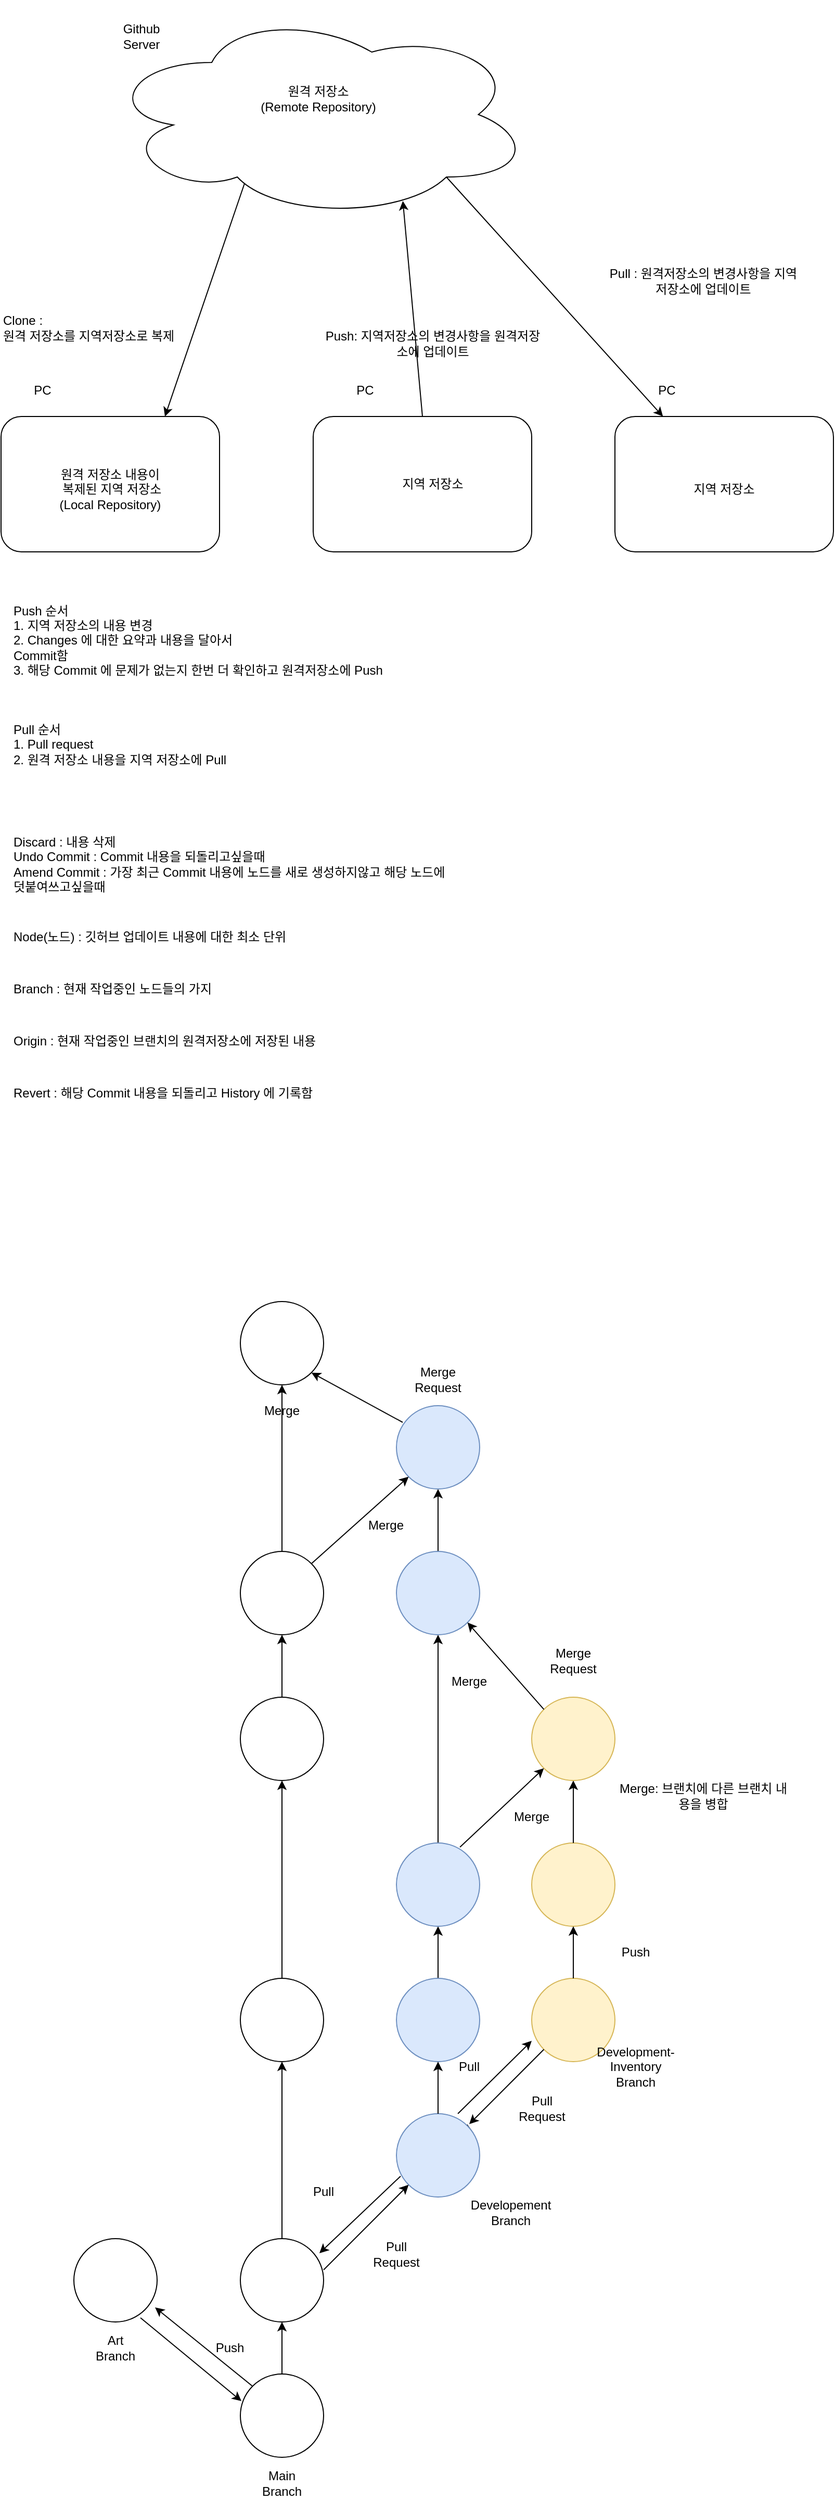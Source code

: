 <mxfile version="19.0.3" type="device"><diagram id="27vSs-FO_io-mtYhmHCQ" name="Page-1"><mxGraphModel dx="1422" dy="794" grid="1" gridSize="10" guides="1" tooltips="1" connect="1" arrows="1" fold="1" page="1" pageScale="1" pageWidth="827" pageHeight="1169" math="0" shadow="0"><root><mxCell id="0"/><mxCell id="1" parent="0"/><mxCell id="KMo_3rXY2mGN8BoRzEzQ-2" value="" style="ellipse;shape=cloud;whiteSpace=wrap;html=1;" vertex="1" parent="1"><mxGeometry x="120" y="30" width="410" height="200" as="geometry"/></mxCell><mxCell id="KMo_3rXY2mGN8BoRzEzQ-3" value="" style="rounded=1;whiteSpace=wrap;html=1;" vertex="1" parent="1"><mxGeometry x="20" y="420" width="210" height="130" as="geometry"/></mxCell><mxCell id="KMo_3rXY2mGN8BoRzEzQ-4" value="원격 저장소&lt;br&gt;(Remote Repository)" style="text;html=1;strokeColor=none;fillColor=none;align=center;verticalAlign=middle;whiteSpace=wrap;rounded=0;" vertex="1" parent="1"><mxGeometry x="240" y="100" width="170" height="30" as="geometry"/></mxCell><mxCell id="KMo_3rXY2mGN8BoRzEzQ-5" value="Github&lt;br&gt;Server" style="text;html=1;strokeColor=none;fillColor=none;align=center;verticalAlign=middle;whiteSpace=wrap;rounded=0;" vertex="1" parent="1"><mxGeometry x="100" y="20" width="110" height="70" as="geometry"/></mxCell><mxCell id="KMo_3rXY2mGN8BoRzEzQ-7" value="" style="rounded=1;whiteSpace=wrap;html=1;" vertex="1" parent="1"><mxGeometry x="320" y="420" width="210" height="130" as="geometry"/></mxCell><mxCell id="KMo_3rXY2mGN8BoRzEzQ-9" value="Clone :&lt;br&gt;원격 저장소를 지역저장소로 복제" style="text;html=1;strokeColor=none;fillColor=none;align=left;verticalAlign=middle;whiteSpace=wrap;rounded=0;" vertex="1" parent="1"><mxGeometry x="20" y="300" width="230" height="70" as="geometry"/></mxCell><mxCell id="KMo_3rXY2mGN8BoRzEzQ-10" value="PC" style="text;html=1;strokeColor=none;fillColor=none;align=center;verticalAlign=middle;whiteSpace=wrap;rounded=0;" vertex="1" parent="1"><mxGeometry x="30" y="380" width="60" height="30" as="geometry"/></mxCell><mxCell id="KMo_3rXY2mGN8BoRzEzQ-13" value="" style="endArrow=classic;html=1;rounded=0;exitX=0.327;exitY=0.83;exitDx=0;exitDy=0;exitPerimeter=0;entryX=0.75;entryY=0;entryDx=0;entryDy=0;" edge="1" parent="1" source="KMo_3rXY2mGN8BoRzEzQ-2" target="KMo_3rXY2mGN8BoRzEzQ-3"><mxGeometry width="50" height="50" relative="1" as="geometry"><mxPoint x="390" y="380" as="sourcePoint"/><mxPoint x="440" y="330" as="targetPoint"/></mxGeometry></mxCell><mxCell id="KMo_3rXY2mGN8BoRzEzQ-14" value="원격 저장소 내용이&lt;br&gt;&amp;nbsp;복제된 지역 저장소&lt;br&gt;(Local Repository)" style="text;html=1;strokeColor=none;fillColor=none;align=center;verticalAlign=middle;whiteSpace=wrap;rounded=0;" vertex="1" parent="1"><mxGeometry x="45" y="445" width="160" height="90" as="geometry"/></mxCell><mxCell id="KMo_3rXY2mGN8BoRzEzQ-16" value="PC" style="text;html=1;strokeColor=none;fillColor=none;align=center;verticalAlign=middle;whiteSpace=wrap;rounded=0;" vertex="1" parent="1"><mxGeometry x="340" y="380" width="60" height="30" as="geometry"/></mxCell><mxCell id="KMo_3rXY2mGN8BoRzEzQ-17" value="" style="rounded=1;whiteSpace=wrap;html=1;" vertex="1" parent="1"><mxGeometry x="610" y="420" width="210" height="130" as="geometry"/></mxCell><mxCell id="KMo_3rXY2mGN8BoRzEzQ-18" value="PC" style="text;html=1;strokeColor=none;fillColor=none;align=center;verticalAlign=middle;whiteSpace=wrap;rounded=0;" vertex="1" parent="1"><mxGeometry x="630" y="380" width="60" height="30" as="geometry"/></mxCell><mxCell id="KMo_3rXY2mGN8BoRzEzQ-19" value="Push: 지역저장소의 변경사항을 원격저장소에 업데이트" style="text;html=1;strokeColor=none;fillColor=none;align=center;verticalAlign=middle;whiteSpace=wrap;rounded=0;" vertex="1" parent="1"><mxGeometry x="330" y="310" width="210" height="80" as="geometry"/></mxCell><mxCell id="KMo_3rXY2mGN8BoRzEzQ-20" value="Pull : 원격저장소의 변경사항을 지역저장소에 업데이트" style="text;html=1;strokeColor=none;fillColor=none;align=center;verticalAlign=middle;whiteSpace=wrap;rounded=0;" vertex="1" parent="1"><mxGeometry x="600" y="250" width="190" height="80" as="geometry"/></mxCell><mxCell id="KMo_3rXY2mGN8BoRzEzQ-21" value="" style="endArrow=classic;html=1;rounded=0;exitX=0.5;exitY=0;exitDx=0;exitDy=0;entryX=0.698;entryY=0.915;entryDx=0;entryDy=0;entryPerimeter=0;" edge="1" parent="1" source="KMo_3rXY2mGN8BoRzEzQ-7" target="KMo_3rXY2mGN8BoRzEzQ-2"><mxGeometry width="50" height="50" relative="1" as="geometry"><mxPoint x="390" y="270" as="sourcePoint"/><mxPoint x="440" y="220" as="targetPoint"/></mxGeometry></mxCell><mxCell id="KMo_3rXY2mGN8BoRzEzQ-24" value="" style="endArrow=classic;html=1;rounded=0;exitX=0.8;exitY=0.8;exitDx=0;exitDy=0;exitPerimeter=0;" edge="1" parent="1" source="KMo_3rXY2mGN8BoRzEzQ-2" target="KMo_3rXY2mGN8BoRzEzQ-17"><mxGeometry width="50" height="50" relative="1" as="geometry"><mxPoint x="390" y="270" as="sourcePoint"/><mxPoint x="440" y="220" as="targetPoint"/></mxGeometry></mxCell><mxCell id="KMo_3rXY2mGN8BoRzEzQ-25" value="지역 저장소" style="text;html=1;strokeColor=none;fillColor=none;align=center;verticalAlign=middle;whiteSpace=wrap;rounded=0;" vertex="1" parent="1"><mxGeometry x="395" y="465" width="80" height="40" as="geometry"/></mxCell><mxCell id="KMo_3rXY2mGN8BoRzEzQ-26" value="지역 저장소" style="text;html=1;strokeColor=none;fillColor=none;align=center;verticalAlign=middle;whiteSpace=wrap;rounded=0;" vertex="1" parent="1"><mxGeometry x="675" y="470" width="80" height="40" as="geometry"/></mxCell><mxCell id="KMo_3rXY2mGN8BoRzEzQ-27" value="Push 순서&lt;br&gt;1. 지역 저장소의 내용 변경&lt;br&gt;2. Changes 에 대한 요약과 내용을 달아서&lt;br&gt;Commit함&lt;br&gt;3. 해당 Commit 에 문제가 없는지 한번 더 확인하고 원격저장소에 Push" style="text;html=1;strokeColor=none;fillColor=none;align=left;verticalAlign=middle;whiteSpace=wrap;rounded=0;" vertex="1" parent="1"><mxGeometry x="30" y="580" width="400" height="110" as="geometry"/></mxCell><mxCell id="KMo_3rXY2mGN8BoRzEzQ-28" value="Pull 순서&lt;br&gt;1. Pull request&amp;nbsp;&lt;br&gt;2. 원격 저장소 내용을 지역 저장소에 Pull&amp;nbsp;&lt;br&gt;" style="text;html=1;strokeColor=none;fillColor=none;align=left;verticalAlign=middle;whiteSpace=wrap;rounded=0;" vertex="1" parent="1"><mxGeometry x="30" y="700" width="400" height="70" as="geometry"/></mxCell><mxCell id="KMo_3rXY2mGN8BoRzEzQ-29" value="Discard : 내용 삭제&lt;br&gt;Undo Commit : Commit 내용을 되돌리고싶을때&lt;br&gt;Amend Commit : 가장 최근 Commit 내용에 노드를 새로 생성하지않고 해당 노드에&lt;br&gt;덧붙여쓰고싶을때" style="text;html=1;strokeColor=none;fillColor=none;align=left;verticalAlign=middle;whiteSpace=wrap;rounded=0;" vertex="1" parent="1"><mxGeometry x="30" y="810" width="480" height="80" as="geometry"/></mxCell><mxCell id="KMo_3rXY2mGN8BoRzEzQ-30" value="Branch : 현재 작업중인 노드들의 가지" style="text;html=1;strokeColor=none;fillColor=none;align=left;verticalAlign=middle;whiteSpace=wrap;rounded=0;" vertex="1" parent="1"><mxGeometry x="30" y="950" width="450" height="40" as="geometry"/></mxCell><mxCell id="KMo_3rXY2mGN8BoRzEzQ-31" value="Node(노드) : 깃허브 업데이트 내용에 대한 최소 단위" style="text;html=1;strokeColor=none;fillColor=none;align=left;verticalAlign=middle;whiteSpace=wrap;rounded=0;" vertex="1" parent="1"><mxGeometry x="30" y="900" width="450" height="40" as="geometry"/></mxCell><mxCell id="KMo_3rXY2mGN8BoRzEzQ-32" value="Origin : 현재 작업중인 브랜치의 원격저장소에 저장된 내용" style="text;html=1;strokeColor=none;fillColor=none;align=left;verticalAlign=middle;whiteSpace=wrap;rounded=0;" vertex="1" parent="1"><mxGeometry x="30" y="1000" width="450" height="40" as="geometry"/></mxCell><mxCell id="KMo_3rXY2mGN8BoRzEzQ-33" value="Revert : 해당 Commit 내용을 되돌리고 History 에 기록함" style="text;html=1;strokeColor=none;fillColor=none;align=left;verticalAlign=middle;whiteSpace=wrap;rounded=0;" vertex="1" parent="1"><mxGeometry x="30" y="1050" width="450" height="40" as="geometry"/></mxCell><mxCell id="KMo_3rXY2mGN8BoRzEzQ-37" style="edgeStyle=orthogonalEdgeStyle;rounded=0;orthogonalLoop=1;jettySize=auto;html=1;exitX=0.5;exitY=0;exitDx=0;exitDy=0;entryX=0.5;entryY=1;entryDx=0;entryDy=0;" edge="1" parent="1" source="KMo_3rXY2mGN8BoRzEzQ-34" target="KMo_3rXY2mGN8BoRzEzQ-36"><mxGeometry relative="1" as="geometry"/></mxCell><mxCell id="KMo_3rXY2mGN8BoRzEzQ-34" value="" style="ellipse;whiteSpace=wrap;html=1;aspect=fixed;" vertex="1" parent="1"><mxGeometry x="250" y="2300" width="80" height="80" as="geometry"/></mxCell><mxCell id="KMo_3rXY2mGN8BoRzEzQ-35" value="Main&lt;br&gt;Branch" style="text;html=1;strokeColor=none;fillColor=none;align=center;verticalAlign=middle;whiteSpace=wrap;rounded=0;" vertex="1" parent="1"><mxGeometry x="260" y="2390" width="60" height="30" as="geometry"/></mxCell><mxCell id="KMo_3rXY2mGN8BoRzEzQ-89" style="edgeStyle=orthogonalEdgeStyle;rounded=0;orthogonalLoop=1;jettySize=auto;html=1;exitX=0.5;exitY=0;exitDx=0;exitDy=0;entryX=0.5;entryY=1;entryDx=0;entryDy=0;" edge="1" parent="1" source="KMo_3rXY2mGN8BoRzEzQ-36" target="KMo_3rXY2mGN8BoRzEzQ-75"><mxGeometry relative="1" as="geometry"/></mxCell><mxCell id="KMo_3rXY2mGN8BoRzEzQ-36" value="" style="ellipse;whiteSpace=wrap;html=1;aspect=fixed;" vertex="1" parent="1"><mxGeometry x="250" y="2170" width="80" height="80" as="geometry"/></mxCell><mxCell id="KMo_3rXY2mGN8BoRzEzQ-38" value="Push" style="text;html=1;strokeColor=none;fillColor=none;align=center;verticalAlign=middle;whiteSpace=wrap;rounded=0;" vertex="1" parent="1"><mxGeometry x="210" y="2260" width="60" height="30" as="geometry"/></mxCell><mxCell id="KMo_3rXY2mGN8BoRzEzQ-51" style="edgeStyle=orthogonalEdgeStyle;rounded=0;orthogonalLoop=1;jettySize=auto;html=1;exitX=1;exitY=0;exitDx=0;exitDy=0;" edge="1" parent="1" source="KMo_3rXY2mGN8BoRzEzQ-39"><mxGeometry relative="1" as="geometry"><mxPoint x="468" y="2060" as="targetPoint"/></mxGeometry></mxCell><mxCell id="KMo_3rXY2mGN8BoRzEzQ-39" value="" style="ellipse;whiteSpace=wrap;html=1;aspect=fixed;fillColor=#dae8fc;strokeColor=#6c8ebf;" vertex="1" parent="1"><mxGeometry x="400" y="2050" width="80" height="80" as="geometry"/></mxCell><mxCell id="KMo_3rXY2mGN8BoRzEzQ-40" value="Developement&lt;br&gt;Branch" style="text;html=1;strokeColor=none;fillColor=none;align=center;verticalAlign=middle;whiteSpace=wrap;rounded=0;" vertex="1" parent="1"><mxGeometry x="480" y="2130" width="60" height="30" as="geometry"/></mxCell><mxCell id="KMo_3rXY2mGN8BoRzEzQ-41" value="" style="ellipse;whiteSpace=wrap;html=1;aspect=fixed;" vertex="1" parent="1"><mxGeometry x="90" y="2170" width="80" height="80" as="geometry"/></mxCell><mxCell id="KMo_3rXY2mGN8BoRzEzQ-42" value="Art&lt;br&gt;Branch" style="text;html=1;strokeColor=none;fillColor=none;align=center;verticalAlign=middle;whiteSpace=wrap;rounded=0;" vertex="1" parent="1"><mxGeometry x="100" y="2260" width="60" height="30" as="geometry"/></mxCell><mxCell id="KMo_3rXY2mGN8BoRzEzQ-43" value="" style="endArrow=classic;html=1;rounded=0;" edge="1" parent="1" target="KMo_3rXY2mGN8BoRzEzQ-39"><mxGeometry width="50" height="50" relative="1" as="geometry"><mxPoint x="330" y="2200" as="sourcePoint"/><mxPoint x="380" y="2150" as="targetPoint"/></mxGeometry></mxCell><mxCell id="KMo_3rXY2mGN8BoRzEzQ-44" value="" style="endArrow=classic;html=1;rounded=0;entryX=0.95;entryY=0.175;entryDx=0;entryDy=0;entryPerimeter=0;" edge="1" parent="1" target="KMo_3rXY2mGN8BoRzEzQ-36"><mxGeometry width="50" height="50" relative="1" as="geometry"><mxPoint x="404" y="2110" as="sourcePoint"/><mxPoint x="344" y="2170" as="targetPoint"/></mxGeometry></mxCell><mxCell id="KMo_3rXY2mGN8BoRzEzQ-45" value="Pull&lt;br&gt;Request" style="text;html=1;strokeColor=none;fillColor=none;align=center;verticalAlign=middle;whiteSpace=wrap;rounded=0;" vertex="1" parent="1"><mxGeometry x="370" y="2170" width="60" height="30" as="geometry"/></mxCell><mxCell id="KMo_3rXY2mGN8BoRzEzQ-46" value="Pull" style="text;html=1;strokeColor=none;fillColor=none;align=center;verticalAlign=middle;whiteSpace=wrap;rounded=0;" vertex="1" parent="1"><mxGeometry x="300" y="2110" width="60" height="30" as="geometry"/></mxCell><mxCell id="KMo_3rXY2mGN8BoRzEzQ-47" value="" style="endArrow=classic;html=1;rounded=0;exitX=0;exitY=0;exitDx=0;exitDy=0;entryX=0.975;entryY=0.825;entryDx=0;entryDy=0;entryPerimeter=0;" edge="1" parent="1" source="KMo_3rXY2mGN8BoRzEzQ-34" target="KMo_3rXY2mGN8BoRzEzQ-41"><mxGeometry width="50" height="50" relative="1" as="geometry"><mxPoint x="180" y="2270" as="sourcePoint"/><mxPoint x="230" y="2220" as="targetPoint"/></mxGeometry></mxCell><mxCell id="KMo_3rXY2mGN8BoRzEzQ-48" value="" style="endArrow=classic;html=1;rounded=0;exitX=0.8;exitY=0.95;exitDx=0;exitDy=0;exitPerimeter=0;entryX=0.013;entryY=0.325;entryDx=0;entryDy=0;entryPerimeter=0;" edge="1" parent="1" source="KMo_3rXY2mGN8BoRzEzQ-41" target="KMo_3rXY2mGN8BoRzEzQ-34"><mxGeometry width="50" height="50" relative="1" as="geometry"><mxPoint x="160" y="2330" as="sourcePoint"/><mxPoint x="210" y="2280" as="targetPoint"/></mxGeometry></mxCell><mxCell id="KMo_3rXY2mGN8BoRzEzQ-49" value="" style="ellipse;whiteSpace=wrap;html=1;aspect=fixed;fillColor=#fff2cc;strokeColor=#d6b656;" vertex="1" parent="1"><mxGeometry x="530" y="1920" width="80" height="80" as="geometry"/></mxCell><mxCell id="KMo_3rXY2mGN8BoRzEzQ-50" value="" style="endArrow=classic;html=1;rounded=0;exitX=0;exitY=1;exitDx=0;exitDy=0;" edge="1" parent="1" source="KMo_3rXY2mGN8BoRzEzQ-49"><mxGeometry width="50" height="50" relative="1" as="geometry"><mxPoint x="540" y="1990" as="sourcePoint"/><mxPoint x="470" y="2060" as="targetPoint"/></mxGeometry></mxCell><mxCell id="KMo_3rXY2mGN8BoRzEzQ-52" value="" style="endArrow=classic;html=1;rounded=0;exitX=0.738;exitY=0;exitDx=0;exitDy=0;exitPerimeter=0;entryX=0;entryY=0.75;entryDx=0;entryDy=0;entryPerimeter=0;" edge="1" parent="1" source="KMo_3rXY2mGN8BoRzEzQ-39" target="KMo_3rXY2mGN8BoRzEzQ-49"><mxGeometry width="50" height="50" relative="1" as="geometry"><mxPoint x="470" y="2040" as="sourcePoint"/><mxPoint x="520" y="1990" as="targetPoint"/></mxGeometry></mxCell><mxCell id="KMo_3rXY2mGN8BoRzEzQ-53" value="" style="ellipse;whiteSpace=wrap;html=1;aspect=fixed;fillColor=#fff2cc;strokeColor=#d6b656;" vertex="1" parent="1"><mxGeometry x="530" y="1790" width="80" height="80" as="geometry"/></mxCell><mxCell id="KMo_3rXY2mGN8BoRzEzQ-54" value="Pull" style="text;html=1;strokeColor=none;fillColor=none;align=center;verticalAlign=middle;whiteSpace=wrap;rounded=0;" vertex="1" parent="1"><mxGeometry x="440" y="1990" width="60" height="30" as="geometry"/></mxCell><mxCell id="KMo_3rXY2mGN8BoRzEzQ-55" value="Pull&lt;br&gt;Request" style="text;html=1;strokeColor=none;fillColor=none;align=center;verticalAlign=middle;whiteSpace=wrap;rounded=0;" vertex="1" parent="1"><mxGeometry x="510" y="2030" width="60" height="30" as="geometry"/></mxCell><mxCell id="KMo_3rXY2mGN8BoRzEzQ-56" value="Development-&lt;br&gt;Inventory&lt;br&gt;Branch" style="text;html=1;strokeColor=none;fillColor=none;align=center;verticalAlign=middle;whiteSpace=wrap;rounded=0;" vertex="1" parent="1"><mxGeometry x="600" y="1990" width="60" height="30" as="geometry"/></mxCell><mxCell id="KMo_3rXY2mGN8BoRzEzQ-57" value="" style="endArrow=classic;html=1;rounded=0;exitX=0.5;exitY=0;exitDx=0;exitDy=0;entryX=0.5;entryY=1;entryDx=0;entryDy=0;" edge="1" parent="1" source="KMo_3rXY2mGN8BoRzEzQ-49" target="KMo_3rXY2mGN8BoRzEzQ-53"><mxGeometry width="50" height="50" relative="1" as="geometry"><mxPoint x="340" y="2020" as="sourcePoint"/><mxPoint x="390" y="1970" as="targetPoint"/></mxGeometry></mxCell><mxCell id="KMo_3rXY2mGN8BoRzEzQ-58" value="Push" style="text;html=1;strokeColor=none;fillColor=none;align=center;verticalAlign=middle;whiteSpace=wrap;rounded=0;" vertex="1" parent="1"><mxGeometry x="600" y="1880" width="60" height="30" as="geometry"/></mxCell><mxCell id="KMo_3rXY2mGN8BoRzEzQ-64" style="edgeStyle=orthogonalEdgeStyle;rounded=0;orthogonalLoop=1;jettySize=auto;html=1;exitX=0.5;exitY=0;exitDx=0;exitDy=0;entryX=0.5;entryY=1;entryDx=0;entryDy=0;" edge="1" parent="1" source="KMo_3rXY2mGN8BoRzEzQ-59" target="KMo_3rXY2mGN8BoRzEzQ-63"><mxGeometry relative="1" as="geometry"/></mxCell><mxCell id="KMo_3rXY2mGN8BoRzEzQ-59" value="" style="ellipse;whiteSpace=wrap;html=1;aspect=fixed;fillColor=#dae8fc;strokeColor=#6c8ebf;" vertex="1" parent="1"><mxGeometry x="400" y="1920" width="80" height="80" as="geometry"/></mxCell><mxCell id="KMo_3rXY2mGN8BoRzEzQ-60" value="" style="endArrow=classic;html=1;rounded=0;exitX=0.5;exitY=0;exitDx=0;exitDy=0;entryX=0.5;entryY=1;entryDx=0;entryDy=0;" edge="1" parent="1" source="KMo_3rXY2mGN8BoRzEzQ-39" target="KMo_3rXY2mGN8BoRzEzQ-59"><mxGeometry width="50" height="50" relative="1" as="geometry"><mxPoint x="340" y="2020" as="sourcePoint"/><mxPoint x="390" y="1970" as="targetPoint"/></mxGeometry></mxCell><mxCell id="KMo_3rXY2mGN8BoRzEzQ-61" value="" style="endArrow=classic;html=1;rounded=0;entryX=0.5;entryY=1;entryDx=0;entryDy=0;exitX=0.5;exitY=0;exitDx=0;exitDy=0;" edge="1" parent="1" source="KMo_3rXY2mGN8BoRzEzQ-53" target="KMo_3rXY2mGN8BoRzEzQ-65"><mxGeometry width="50" height="50" relative="1" as="geometry"><mxPoint x="570" y="1780" as="sourcePoint"/><mxPoint x="480" y="1740" as="targetPoint"/></mxGeometry></mxCell><mxCell id="KMo_3rXY2mGN8BoRzEzQ-62" value="Merge" style="text;html=1;strokeColor=none;fillColor=none;align=center;verticalAlign=middle;whiteSpace=wrap;rounded=0;" vertex="1" parent="1"><mxGeometry x="500" y="1750" width="60" height="30" as="geometry"/></mxCell><mxCell id="KMo_3rXY2mGN8BoRzEzQ-70" style="edgeStyle=orthogonalEdgeStyle;rounded=0;orthogonalLoop=1;jettySize=auto;html=1;exitX=0.5;exitY=0;exitDx=0;exitDy=0;entryX=0.5;entryY=1;entryDx=0;entryDy=0;" edge="1" parent="1" source="KMo_3rXY2mGN8BoRzEzQ-63" target="KMo_3rXY2mGN8BoRzEzQ-69"><mxGeometry relative="1" as="geometry"/></mxCell><mxCell id="KMo_3rXY2mGN8BoRzEzQ-63" value="" style="ellipse;whiteSpace=wrap;html=1;aspect=fixed;fillColor=#dae8fc;strokeColor=#6c8ebf;" vertex="1" parent="1"><mxGeometry x="400" y="1790" width="80" height="80" as="geometry"/></mxCell><mxCell id="KMo_3rXY2mGN8BoRzEzQ-65" value="" style="ellipse;whiteSpace=wrap;html=1;aspect=fixed;fillColor=#fff2cc;strokeColor=#d6b656;" vertex="1" parent="1"><mxGeometry x="530" y="1650" width="80" height="80" as="geometry"/></mxCell><mxCell id="KMo_3rXY2mGN8BoRzEzQ-67" value="" style="endArrow=classic;html=1;rounded=0;exitX=0.763;exitY=0.05;exitDx=0;exitDy=0;exitPerimeter=0;entryX=0;entryY=1;entryDx=0;entryDy=0;" edge="1" parent="1" source="KMo_3rXY2mGN8BoRzEzQ-63" target="KMo_3rXY2mGN8BoRzEzQ-65"><mxGeometry width="50" height="50" relative="1" as="geometry"><mxPoint x="470" y="1790" as="sourcePoint"/><mxPoint x="520" y="1740" as="targetPoint"/></mxGeometry></mxCell><mxCell id="KMo_3rXY2mGN8BoRzEzQ-68" value="Merge: 브랜치에 다른 브랜치 내용을 병합" style="text;html=1;strokeColor=none;fillColor=none;align=center;verticalAlign=middle;whiteSpace=wrap;rounded=0;" vertex="1" parent="1"><mxGeometry x="610" y="1730" width="170" height="30" as="geometry"/></mxCell><mxCell id="KMo_3rXY2mGN8BoRzEzQ-91" style="edgeStyle=orthogonalEdgeStyle;rounded=0;orthogonalLoop=1;jettySize=auto;html=1;exitX=0.5;exitY=0;exitDx=0;exitDy=0;entryX=0.5;entryY=1;entryDx=0;entryDy=0;" edge="1" parent="1" source="KMo_3rXY2mGN8BoRzEzQ-69" target="KMo_3rXY2mGN8BoRzEzQ-80"><mxGeometry relative="1" as="geometry"/></mxCell><mxCell id="KMo_3rXY2mGN8BoRzEzQ-69" value="" style="ellipse;whiteSpace=wrap;html=1;aspect=fixed;fillColor=#dae8fc;strokeColor=#6c8ebf;" vertex="1" parent="1"><mxGeometry x="400" y="1510" width="80" height="80" as="geometry"/></mxCell><mxCell id="KMo_3rXY2mGN8BoRzEzQ-72" value="" style="endArrow=classic;html=1;rounded=0;exitX=0;exitY=0;exitDx=0;exitDy=0;entryX=1;entryY=1;entryDx=0;entryDy=0;" edge="1" parent="1" source="KMo_3rXY2mGN8BoRzEzQ-65" target="KMo_3rXY2mGN8BoRzEzQ-69"><mxGeometry width="50" height="50" relative="1" as="geometry"><mxPoint x="390" y="1740" as="sourcePoint"/><mxPoint x="440" y="1690" as="targetPoint"/></mxGeometry></mxCell><mxCell id="KMo_3rXY2mGN8BoRzEzQ-73" value="Merge" style="text;html=1;strokeColor=none;fillColor=none;align=center;verticalAlign=middle;whiteSpace=wrap;rounded=0;" vertex="1" parent="1"><mxGeometry x="440" y="1620" width="60" height="30" as="geometry"/></mxCell><mxCell id="KMo_3rXY2mGN8BoRzEzQ-74" value="Merge&lt;br&gt;Request" style="text;html=1;strokeColor=none;fillColor=none;align=center;verticalAlign=middle;whiteSpace=wrap;rounded=0;" vertex="1" parent="1"><mxGeometry x="540" y="1600" width="60" height="30" as="geometry"/></mxCell><mxCell id="KMo_3rXY2mGN8BoRzEzQ-87" style="edgeStyle=orthogonalEdgeStyle;rounded=0;orthogonalLoop=1;jettySize=auto;html=1;exitX=0.5;exitY=0;exitDx=0;exitDy=0;entryX=0.5;entryY=1;entryDx=0;entryDy=0;" edge="1" parent="1" source="KMo_3rXY2mGN8BoRzEzQ-75" target="KMo_3rXY2mGN8BoRzEzQ-76"><mxGeometry relative="1" as="geometry"/></mxCell><mxCell id="KMo_3rXY2mGN8BoRzEzQ-75" value="" style="ellipse;whiteSpace=wrap;html=1;aspect=fixed;" vertex="1" parent="1"><mxGeometry x="250" y="1920" width="80" height="80" as="geometry"/></mxCell><mxCell id="KMo_3rXY2mGN8BoRzEzQ-86" style="edgeStyle=orthogonalEdgeStyle;rounded=0;orthogonalLoop=1;jettySize=auto;html=1;exitX=0.5;exitY=0;exitDx=0;exitDy=0;entryX=0.5;entryY=1;entryDx=0;entryDy=0;" edge="1" parent="1" source="KMo_3rXY2mGN8BoRzEzQ-76" target="KMo_3rXY2mGN8BoRzEzQ-77"><mxGeometry relative="1" as="geometry"/></mxCell><mxCell id="KMo_3rXY2mGN8BoRzEzQ-76" value="" style="ellipse;whiteSpace=wrap;html=1;aspect=fixed;" vertex="1" parent="1"><mxGeometry x="250" y="1650" width="80" height="80" as="geometry"/></mxCell><mxCell id="KMo_3rXY2mGN8BoRzEzQ-85" style="edgeStyle=orthogonalEdgeStyle;rounded=0;orthogonalLoop=1;jettySize=auto;html=1;exitX=0.5;exitY=0;exitDx=0;exitDy=0;entryX=0.5;entryY=1;entryDx=0;entryDy=0;" edge="1" parent="1" source="KMo_3rXY2mGN8BoRzEzQ-77" target="KMo_3rXY2mGN8BoRzEzQ-81"><mxGeometry relative="1" as="geometry"/></mxCell><mxCell id="KMo_3rXY2mGN8BoRzEzQ-77" value="" style="ellipse;whiteSpace=wrap;html=1;aspect=fixed;" vertex="1" parent="1"><mxGeometry x="250" y="1510" width="80" height="80" as="geometry"/></mxCell><mxCell id="KMo_3rXY2mGN8BoRzEzQ-80" value="" style="ellipse;whiteSpace=wrap;html=1;aspect=fixed;fillColor=#dae8fc;strokeColor=#6c8ebf;" vertex="1" parent="1"><mxGeometry x="400" y="1370" width="80" height="80" as="geometry"/></mxCell><mxCell id="KMo_3rXY2mGN8BoRzEzQ-81" value="" style="ellipse;whiteSpace=wrap;html=1;aspect=fixed;" vertex="1" parent="1"><mxGeometry x="250" y="1270" width="80" height="80" as="geometry"/></mxCell><mxCell id="KMo_3rXY2mGN8BoRzEzQ-82" value="Merge" style="text;html=1;strokeColor=none;fillColor=none;align=center;verticalAlign=middle;whiteSpace=wrap;rounded=0;" vertex="1" parent="1"><mxGeometry x="360" y="1470" width="60" height="30" as="geometry"/></mxCell><mxCell id="KMo_3rXY2mGN8BoRzEzQ-83" value="Merge&lt;br&gt;Request" style="text;html=1;strokeColor=none;fillColor=none;align=center;verticalAlign=middle;whiteSpace=wrap;rounded=0;" vertex="1" parent="1"><mxGeometry x="410" y="1330" width="60" height="30" as="geometry"/></mxCell><mxCell id="KMo_3rXY2mGN8BoRzEzQ-84" value="Merge" style="text;html=1;strokeColor=none;fillColor=none;align=center;verticalAlign=middle;whiteSpace=wrap;rounded=0;" vertex="1" parent="1"><mxGeometry x="260" y="1360" width="60" height="30" as="geometry"/></mxCell><mxCell id="KMo_3rXY2mGN8BoRzEzQ-90" value="" style="endArrow=classic;html=1;rounded=0;exitX=1;exitY=0;exitDx=0;exitDy=0;entryX=0;entryY=1;entryDx=0;entryDy=0;" edge="1" parent="1" source="KMo_3rXY2mGN8BoRzEzQ-77" target="KMo_3rXY2mGN8BoRzEzQ-80"><mxGeometry width="50" height="50" relative="1" as="geometry"><mxPoint x="390" y="1620" as="sourcePoint"/><mxPoint x="440" y="1570" as="targetPoint"/></mxGeometry></mxCell><mxCell id="KMo_3rXY2mGN8BoRzEzQ-92" value="" style="endArrow=classic;html=1;rounded=0;exitX=0.075;exitY=0.2;exitDx=0;exitDy=0;exitPerimeter=0;entryX=1;entryY=1;entryDx=0;entryDy=0;" edge="1" parent="1" source="KMo_3rXY2mGN8BoRzEzQ-80" target="KMo_3rXY2mGN8BoRzEzQ-81"><mxGeometry width="50" height="50" relative="1" as="geometry"><mxPoint x="390" y="1620" as="sourcePoint"/><mxPoint x="440" y="1570" as="targetPoint"/></mxGeometry></mxCell></root></mxGraphModel></diagram></mxfile>